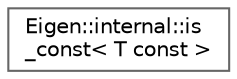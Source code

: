 digraph "类继承关系图"
{
 // LATEX_PDF_SIZE
  bgcolor="transparent";
  edge [fontname=Helvetica,fontsize=10,labelfontname=Helvetica,labelfontsize=10];
  node [fontname=Helvetica,fontsize=10,shape=box,height=0.2,width=0.4];
  rankdir="LR";
  Node0 [id="Node000000",label="Eigen::internal::is\l_const\< T const \>",height=0.2,width=0.4,color="grey40", fillcolor="white", style="filled",URL="$struct_eigen_1_1internal_1_1is__const_3_01_t_01const_01_4.html",tooltip=" "];
}
